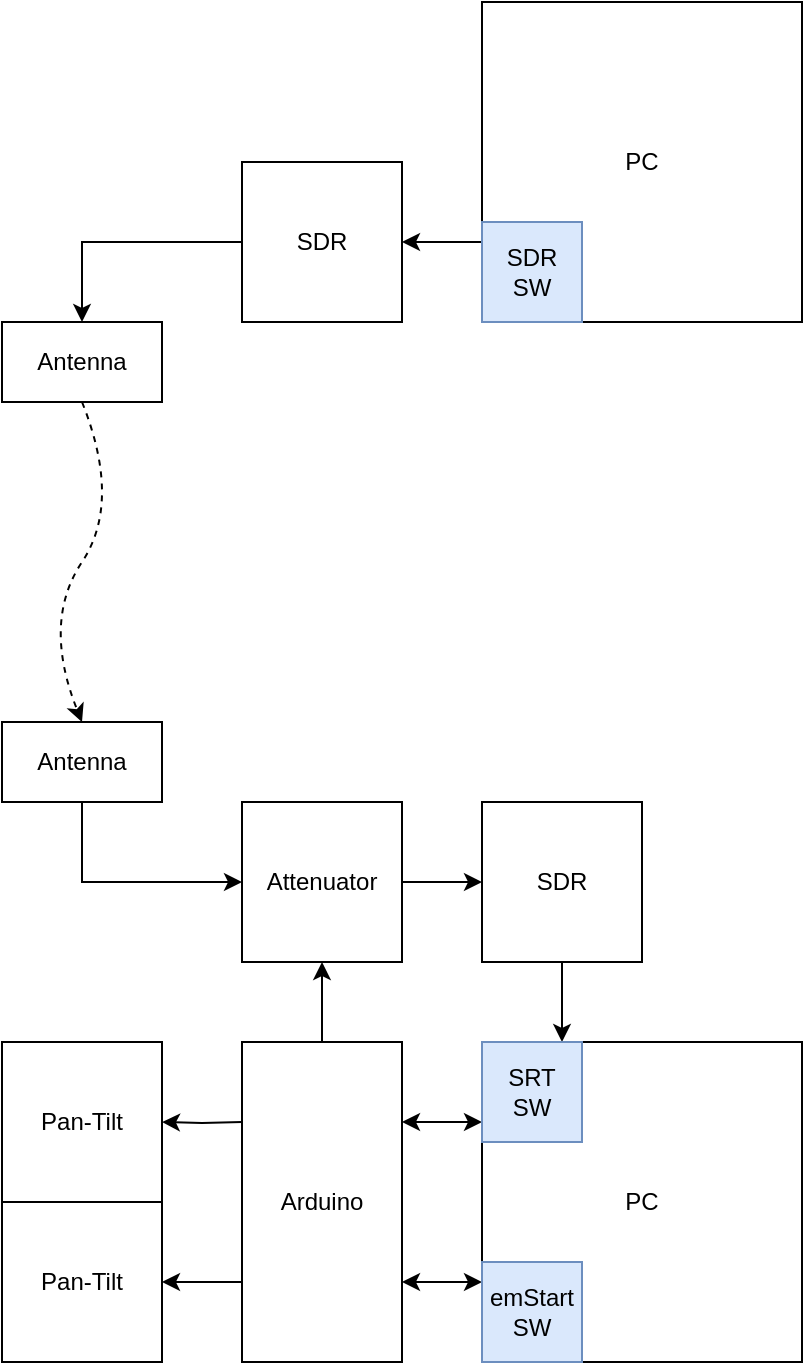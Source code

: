 <mxfile version="16.4.7" type="device"><diagram id="Q00P3Mi2dIqpEGeA-e0p" name="Page-1"><mxGraphModel dx="1422" dy="786" grid="0" gridSize="10" guides="1" tooltips="1" connect="1" arrows="1" fold="1" page="1" pageScale="1" pageWidth="850" pageHeight="1100" background="none" math="0" shadow="0"><root><mxCell id="0"/><mxCell id="1" parent="0"/><mxCell id="-NG7oaSnx8UyZxKbEETu-21" style="edgeStyle=orthogonalEdgeStyle;rounded=0;orthogonalLoop=1;jettySize=auto;html=1;exitX=0.5;exitY=0;exitDx=0;exitDy=0;entryX=0.5;entryY=1;entryDx=0;entryDy=0;fontStyle=0" parent="1" source="-NG7oaSnx8UyZxKbEETu-26" target="-NG7oaSnx8UyZxKbEETu-12" edge="1"><mxGeometry relative="1" as="geometry"/></mxCell><mxCell id="-NG7oaSnx8UyZxKbEETu-27" style="edgeStyle=orthogonalEdgeStyle;rounded=0;orthogonalLoop=1;jettySize=auto;html=1;exitX=0;exitY=0.25;exitDx=0;exitDy=0;entryX=1;entryY=0.5;entryDx=0;entryDy=0;strokeWidth=1;startArrow=classic;startFill=1;" parent="1" source="-NG7oaSnx8UyZxKbEETu-1" edge="1"><mxGeometry relative="1" as="geometry"><mxPoint x="240" y="600" as="targetPoint"/></mxGeometry></mxCell><mxCell id="VrtSKCmEu0XEuhA5UF7f-2" style="edgeStyle=orthogonalEdgeStyle;rounded=0;orthogonalLoop=1;jettySize=auto;html=1;exitX=0;exitY=0.75;exitDx=0;exitDy=0;entryX=1;entryY=0.75;entryDx=0;entryDy=0;startArrow=classic;startFill=1;" edge="1" parent="1" source="-NG7oaSnx8UyZxKbEETu-1" target="-NG7oaSnx8UyZxKbEETu-26"><mxGeometry relative="1" as="geometry"/></mxCell><mxCell id="-NG7oaSnx8UyZxKbEETu-1" value="PC" style="rounded=0;whiteSpace=wrap;html=1;fontStyle=0" parent="1" vertex="1"><mxGeometry x="280" y="560" width="160" height="160" as="geometry"/></mxCell><mxCell id="-NG7oaSnx8UyZxKbEETu-2" value="Pan-Tilt" style="rounded=0;whiteSpace=wrap;html=1;fontStyle=0" parent="1" vertex="1"><mxGeometry x="40" y="560" width="80" height="80" as="geometry"/></mxCell><mxCell id="-NG7oaSnx8UyZxKbEETu-3" value="Pan-Tilt" style="rounded=0;whiteSpace=wrap;html=1;fontStyle=0" parent="1" vertex="1"><mxGeometry x="40" y="640" width="80" height="80" as="geometry"/></mxCell><mxCell id="-NG7oaSnx8UyZxKbEETu-18" style="rounded=0;orthogonalLoop=1;jettySize=auto;html=1;exitX=0.5;exitY=1;exitDx=0;exitDy=0;entryX=0;entryY=0.5;entryDx=0;entryDy=0;fontStyle=0;edgeStyle=orthogonalEdgeStyle;" parent="1" source="-NG7oaSnx8UyZxKbEETu-4" target="-NG7oaSnx8UyZxKbEETu-12" edge="1"><mxGeometry relative="1" as="geometry"><Array as="points"><mxPoint x="80" y="480"/></Array></mxGeometry></mxCell><mxCell id="-NG7oaSnx8UyZxKbEETu-4" value="Antenna" style="rounded=0;whiteSpace=wrap;html=1;fontStyle=0" parent="1" vertex="1"><mxGeometry x="40" y="400" width="80" height="40" as="geometry"/></mxCell><mxCell id="-NG7oaSnx8UyZxKbEETu-5" value="Antenna" style="rounded=0;whiteSpace=wrap;html=1;fontStyle=0" parent="1" vertex="1"><mxGeometry x="40" y="200" width="80" height="40" as="geometry"/></mxCell><mxCell id="-NG7oaSnx8UyZxKbEETu-16" style="edgeStyle=orthogonalEdgeStyle;rounded=0;orthogonalLoop=1;jettySize=auto;html=1;exitX=0;exitY=0.75;exitDx=0;exitDy=0;entryX=1;entryY=0.5;entryDx=0;entryDy=0;fontStyle=0" parent="1" source="-NG7oaSnx8UyZxKbEETu-6" target="-NG7oaSnx8UyZxKbEETu-9" edge="1"><mxGeometry relative="1" as="geometry"/></mxCell><mxCell id="-NG7oaSnx8UyZxKbEETu-6" value="PC" style="rounded=0;whiteSpace=wrap;html=1;fontStyle=0" parent="1" vertex="1"><mxGeometry x="280" y="40" width="160" height="160" as="geometry"/></mxCell><mxCell id="-NG7oaSnx8UyZxKbEETu-10" style="edgeStyle=orthogonalEdgeStyle;rounded=0;orthogonalLoop=1;jettySize=auto;html=1;exitX=0;exitY=0.5;exitDx=0;exitDy=0;entryX=0.5;entryY=0;entryDx=0;entryDy=0;fontStyle=0" parent="1" source="-NG7oaSnx8UyZxKbEETu-9" target="-NG7oaSnx8UyZxKbEETu-5" edge="1"><mxGeometry relative="1" as="geometry"/></mxCell><mxCell id="-NG7oaSnx8UyZxKbEETu-9" value="SDR" style="rounded=0;whiteSpace=wrap;html=1;fontStyle=0" parent="1" vertex="1"><mxGeometry x="160" y="120" width="80" height="80" as="geometry"/></mxCell><mxCell id="-NG7oaSnx8UyZxKbEETu-32" style="edgeStyle=orthogonalEdgeStyle;rounded=0;orthogonalLoop=1;jettySize=auto;html=1;exitX=1;exitY=0.5;exitDx=0;exitDy=0;entryX=0;entryY=0.5;entryDx=0;entryDy=0;startArrow=none;startFill=0;strokeWidth=1;" parent="1" source="-NG7oaSnx8UyZxKbEETu-12" target="-NG7oaSnx8UyZxKbEETu-17" edge="1"><mxGeometry relative="1" as="geometry"/></mxCell><mxCell id="-NG7oaSnx8UyZxKbEETu-12" value="Attenuator" style="rounded=0;whiteSpace=wrap;html=1;fontStyle=0" parent="1" vertex="1"><mxGeometry x="160" y="440" width="80" height="80" as="geometry"/></mxCell><mxCell id="-NG7oaSnx8UyZxKbEETu-31" style="edgeStyle=orthogonalEdgeStyle;rounded=0;orthogonalLoop=1;jettySize=auto;html=1;exitX=0.5;exitY=1;exitDx=0;exitDy=0;entryX=0.25;entryY=0;entryDx=0;entryDy=0;startArrow=none;startFill=0;strokeWidth=1;" parent="1" source="-NG7oaSnx8UyZxKbEETu-17" target="-NG7oaSnx8UyZxKbEETu-1" edge="1"><mxGeometry relative="1" as="geometry"/></mxCell><mxCell id="-NG7oaSnx8UyZxKbEETu-17" value="SDR" style="rounded=0;whiteSpace=wrap;html=1;fontStyle=0" parent="1" vertex="1"><mxGeometry x="280" y="440" width="80" height="80" as="geometry"/></mxCell><mxCell id="-NG7oaSnx8UyZxKbEETu-28" style="edgeStyle=orthogonalEdgeStyle;rounded=0;orthogonalLoop=1;jettySize=auto;html=1;exitX=0;exitY=0.5;exitDx=0;exitDy=0;entryX=1;entryY=0.5;entryDx=0;entryDy=0;strokeWidth=1;" parent="1" target="-NG7oaSnx8UyZxKbEETu-2" edge="1"><mxGeometry relative="1" as="geometry"><mxPoint x="160" y="600" as="sourcePoint"/></mxGeometry></mxCell><mxCell id="VrtSKCmEu0XEuhA5UF7f-3" style="edgeStyle=orthogonalEdgeStyle;rounded=0;orthogonalLoop=1;jettySize=auto;html=1;exitX=0;exitY=0.75;exitDx=0;exitDy=0;entryX=1;entryY=0.5;entryDx=0;entryDy=0;startArrow=none;startFill=0;" edge="1" parent="1" source="-NG7oaSnx8UyZxKbEETu-26" target="-NG7oaSnx8UyZxKbEETu-3"><mxGeometry relative="1" as="geometry"/></mxCell><mxCell id="-NG7oaSnx8UyZxKbEETu-26" value="Arduino" style="rounded=0;whiteSpace=wrap;html=1;fontStyle=0" parent="1" vertex="1"><mxGeometry x="160" y="560" width="80" height="160" as="geometry"/></mxCell><mxCell id="-NG7oaSnx8UyZxKbEETu-34" value="" style="curved=1;endArrow=classic;html=1;rounded=0;strokeWidth=1;exitX=0.5;exitY=1;exitDx=0;exitDy=0;entryX=0.5;entryY=0;entryDx=0;entryDy=0;dashed=1;" parent="1" source="-NG7oaSnx8UyZxKbEETu-5" target="-NG7oaSnx8UyZxKbEETu-4" edge="1"><mxGeometry width="50" height="50" relative="1" as="geometry"><mxPoint x="90" y="330" as="sourcePoint"/><mxPoint x="140" y="280" as="targetPoint"/><Array as="points"><mxPoint x="100" y="290"/><mxPoint x="60" y="350"/></Array></mxGeometry></mxCell><mxCell id="VrtSKCmEu0XEuhA5UF7f-4" value="SRT&lt;br&gt;SW" style="rounded=0;whiteSpace=wrap;html=1;fillColor=#dae8fc;strokeColor=#6c8ebf;" vertex="1" parent="1"><mxGeometry x="280" y="560" width="50" height="50" as="geometry"/></mxCell><mxCell id="VrtSKCmEu0XEuhA5UF7f-5" value="emStart&lt;br&gt;SW" style="rounded=0;whiteSpace=wrap;html=1;fillColor=#dae8fc;strokeColor=#6c8ebf;" vertex="1" parent="1"><mxGeometry x="280" y="670" width="50" height="50" as="geometry"/></mxCell><mxCell id="VrtSKCmEu0XEuhA5UF7f-6" value="SDR&lt;br&gt;SW" style="rounded=0;whiteSpace=wrap;html=1;fillColor=#dae8fc;strokeColor=#6c8ebf;" vertex="1" parent="1"><mxGeometry x="280" y="150" width="50" height="50" as="geometry"/></mxCell></root></mxGraphModel></diagram></mxfile>